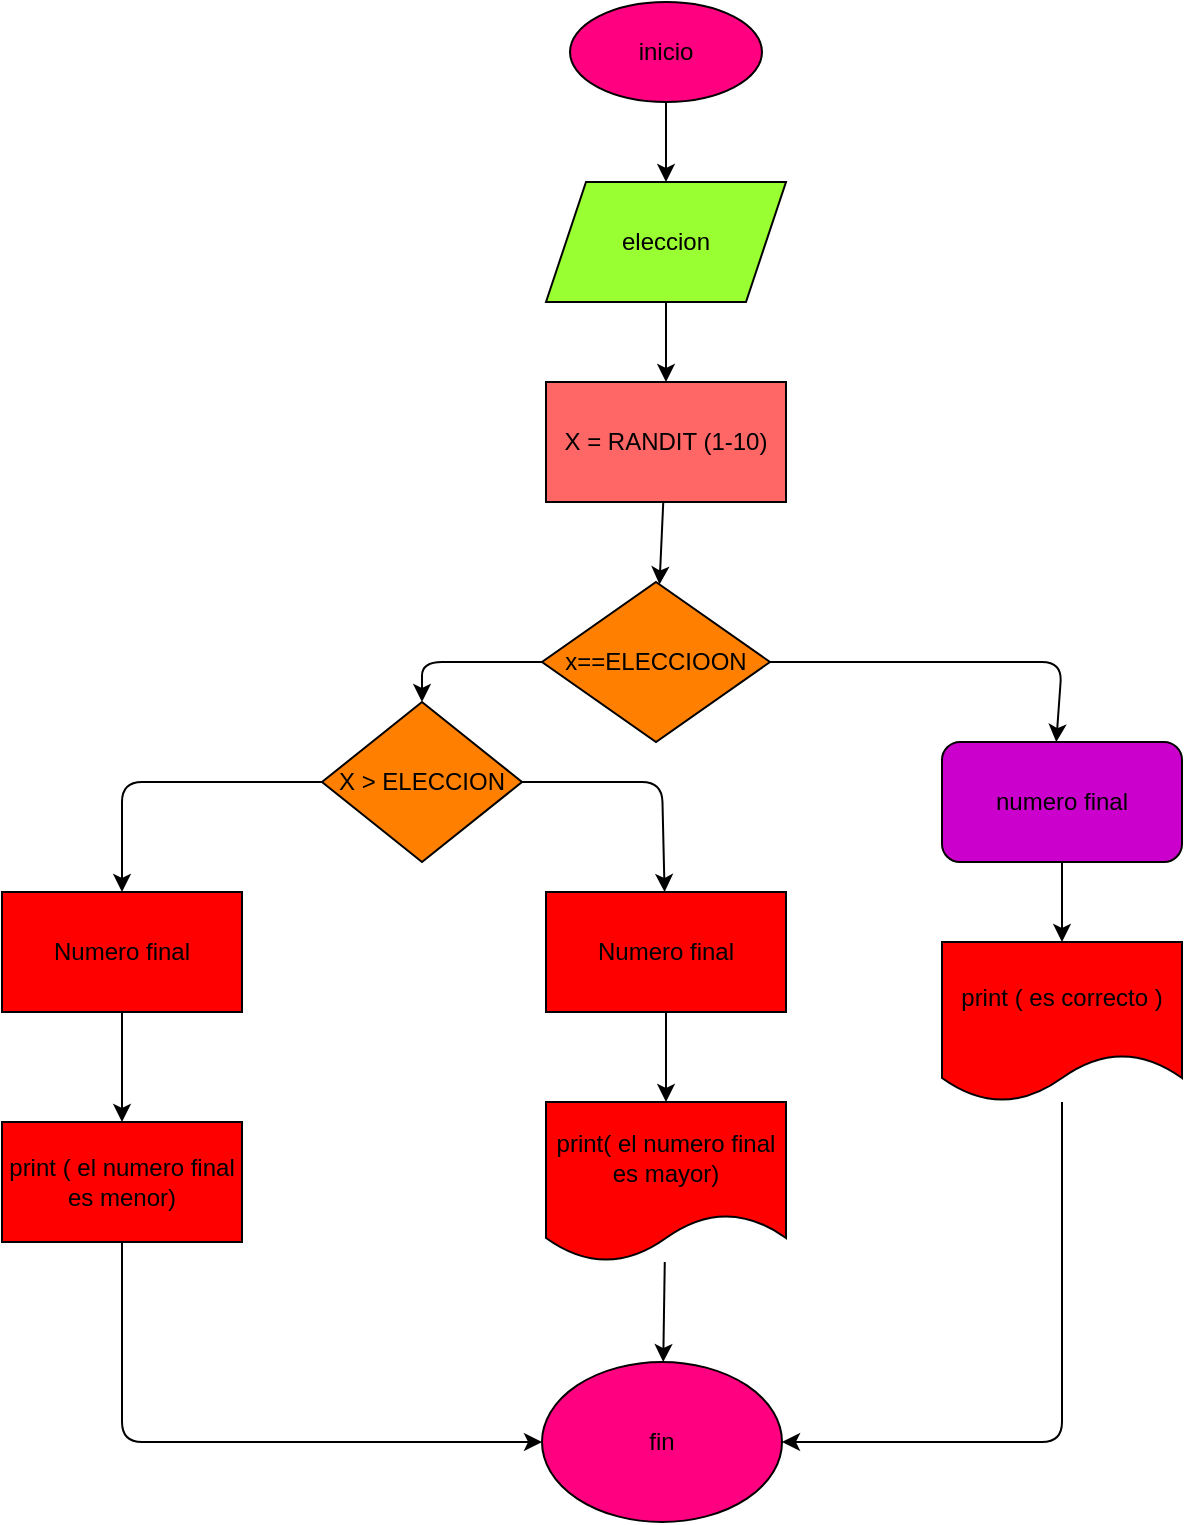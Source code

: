 <mxfile>
    <diagram id="OrUuwx9moJk-XETII3Gm" name="Page-1">
        <mxGraphModel dx="770" dy="413" grid="1" gridSize="10" guides="1" tooltips="1" connect="1" arrows="1" fold="1" page="1" pageScale="1" pageWidth="827" pageHeight="1169" math="0" shadow="0">
            <root>
                <mxCell id="0"/>
                <mxCell id="1" parent="0"/>
                <mxCell id="4" value="" style="edgeStyle=none;html=1;" edge="1" parent="1" source="2" target="3">
                    <mxGeometry relative="1" as="geometry"/>
                </mxCell>
                <mxCell id="2" value="inicio" style="ellipse;whiteSpace=wrap;html=1;fillColor=#FF0080;" vertex="1" parent="1">
                    <mxGeometry x="294" y="80" width="96" height="50" as="geometry"/>
                </mxCell>
                <mxCell id="6" value="" style="edgeStyle=none;html=1;" edge="1" parent="1" source="3" target="5">
                    <mxGeometry relative="1" as="geometry"/>
                </mxCell>
                <mxCell id="3" value="eleccion" style="shape=parallelogram;perimeter=parallelogramPerimeter;whiteSpace=wrap;html=1;fixedSize=1;fillColor=#99FF33;" vertex="1" parent="1">
                    <mxGeometry x="282" y="170" width="120" height="60" as="geometry"/>
                </mxCell>
                <mxCell id="8" value="" style="edgeStyle=none;html=1;" edge="1" parent="1" source="5" target="7">
                    <mxGeometry relative="1" as="geometry"/>
                </mxCell>
                <mxCell id="5" value="X = RANDIT (1-10)" style="whiteSpace=wrap;html=1;fillColor=#FF6666;" vertex="1" parent="1">
                    <mxGeometry x="282" y="270" width="120" height="60" as="geometry"/>
                </mxCell>
                <mxCell id="10" value="" style="edgeStyle=none;html=1;" edge="1" parent="1" source="7">
                    <mxGeometry relative="1" as="geometry">
                        <mxPoint x="537.143" y="450" as="targetPoint"/>
                        <Array as="points">
                            <mxPoint x="540" y="410"/>
                        </Array>
                    </mxGeometry>
                </mxCell>
                <mxCell id="12" value="" style="edgeStyle=none;html=1;" edge="1" parent="1" source="7" target="11">
                    <mxGeometry relative="1" as="geometry">
                        <Array as="points">
                            <mxPoint x="220" y="410"/>
                        </Array>
                    </mxGeometry>
                </mxCell>
                <mxCell id="7" value="x==ELECCIOON" style="rhombus;whiteSpace=wrap;html=1;fillColor=#FF8000;" vertex="1" parent="1">
                    <mxGeometry x="280" y="370" width="114" height="80" as="geometry"/>
                </mxCell>
                <mxCell id="17" value="" style="edgeStyle=none;html=1;" edge="1" parent="1" source="11" target="16">
                    <mxGeometry relative="1" as="geometry">
                        <Array as="points">
                            <mxPoint x="70" y="470"/>
                        </Array>
                    </mxGeometry>
                </mxCell>
                <mxCell id="20" value="" style="edgeStyle=none;html=1;" edge="1" parent="1" source="11" target="19">
                    <mxGeometry relative="1" as="geometry">
                        <Array as="points">
                            <mxPoint x="340" y="470"/>
                        </Array>
                    </mxGeometry>
                </mxCell>
                <mxCell id="11" value="X &amp;gt; ELECCION" style="rhombus;whiteSpace=wrap;html=1;fillColor=#FF8000;" vertex="1" parent="1">
                    <mxGeometry x="170" y="430" width="100" height="80" as="geometry"/>
                </mxCell>
                <mxCell id="27" value="" style="edgeStyle=none;html=1;" edge="1" parent="1" source="15" target="26">
                    <mxGeometry relative="1" as="geometry"/>
                </mxCell>
                <mxCell id="15" value="numero final" style="rounded=1;whiteSpace=wrap;html=1;fillColor=#CC00CC;" vertex="1" parent="1">
                    <mxGeometry x="480" y="450" width="120" height="60" as="geometry"/>
                </mxCell>
                <mxCell id="22" value="" style="edgeStyle=none;html=1;" edge="1" parent="1" source="16" target="21">
                    <mxGeometry relative="1" as="geometry"/>
                </mxCell>
                <mxCell id="16" value="Numero final" style="whiteSpace=wrap;html=1;fillColor=#FF0000;" vertex="1" parent="1">
                    <mxGeometry x="10" y="525" width="120" height="60" as="geometry"/>
                </mxCell>
                <mxCell id="24" value="" style="edgeStyle=none;html=1;" edge="1" parent="1" source="19" target="23">
                    <mxGeometry relative="1" as="geometry"/>
                </mxCell>
                <mxCell id="19" value="Numero final" style="rounded=0;whiteSpace=wrap;html=1;fillColor=#FF0000;" vertex="1" parent="1">
                    <mxGeometry x="282" y="525" width="120" height="60" as="geometry"/>
                </mxCell>
                <mxCell id="29" value="" style="edgeStyle=none;html=1;entryX=0;entryY=0.5;entryDx=0;entryDy=0;" edge="1" parent="1" source="21" target="25">
                    <mxGeometry relative="1" as="geometry">
                        <mxPoint x="60" y="810" as="targetPoint"/>
                        <Array as="points">
                            <mxPoint x="70" y="800"/>
                        </Array>
                    </mxGeometry>
                </mxCell>
                <mxCell id="21" value="print ( el numero final es menor)" style="whiteSpace=wrap;html=1;fillColor=#FF0000;" vertex="1" parent="1">
                    <mxGeometry x="10" y="640" width="120" height="60" as="geometry"/>
                </mxCell>
                <mxCell id="30" value="" style="edgeStyle=none;html=1;" edge="1" parent="1" source="23" target="25">
                    <mxGeometry relative="1" as="geometry"/>
                </mxCell>
                <mxCell id="23" value="print( el numero final es mayor)" style="shape=document;whiteSpace=wrap;html=1;boundedLbl=1;fillColor=#FF0000;rounded=0;" vertex="1" parent="1">
                    <mxGeometry x="282" y="630" width="120" height="80" as="geometry"/>
                </mxCell>
                <mxCell id="25" value="fin" style="ellipse;whiteSpace=wrap;html=1;fillColor=#FF0080;" vertex="1" parent="1">
                    <mxGeometry x="280" y="760" width="120" height="80" as="geometry"/>
                </mxCell>
                <mxCell id="32" value="" style="edgeStyle=none;html=1;entryX=1;entryY=0.5;entryDx=0;entryDy=0;" edge="1" parent="1" source="26" target="25">
                    <mxGeometry relative="1" as="geometry">
                        <mxPoint x="540" y="750" as="targetPoint"/>
                        <Array as="points">
                            <mxPoint x="540" y="800"/>
                        </Array>
                    </mxGeometry>
                </mxCell>
                <mxCell id="26" value="print ( es correcto )" style="shape=document;whiteSpace=wrap;html=1;boundedLbl=1;fillColor=#FF0000;rounded=1;" vertex="1" parent="1">
                    <mxGeometry x="480" y="550" width="120" height="80" as="geometry"/>
                </mxCell>
            </root>
        </mxGraphModel>
    </diagram>
</mxfile>